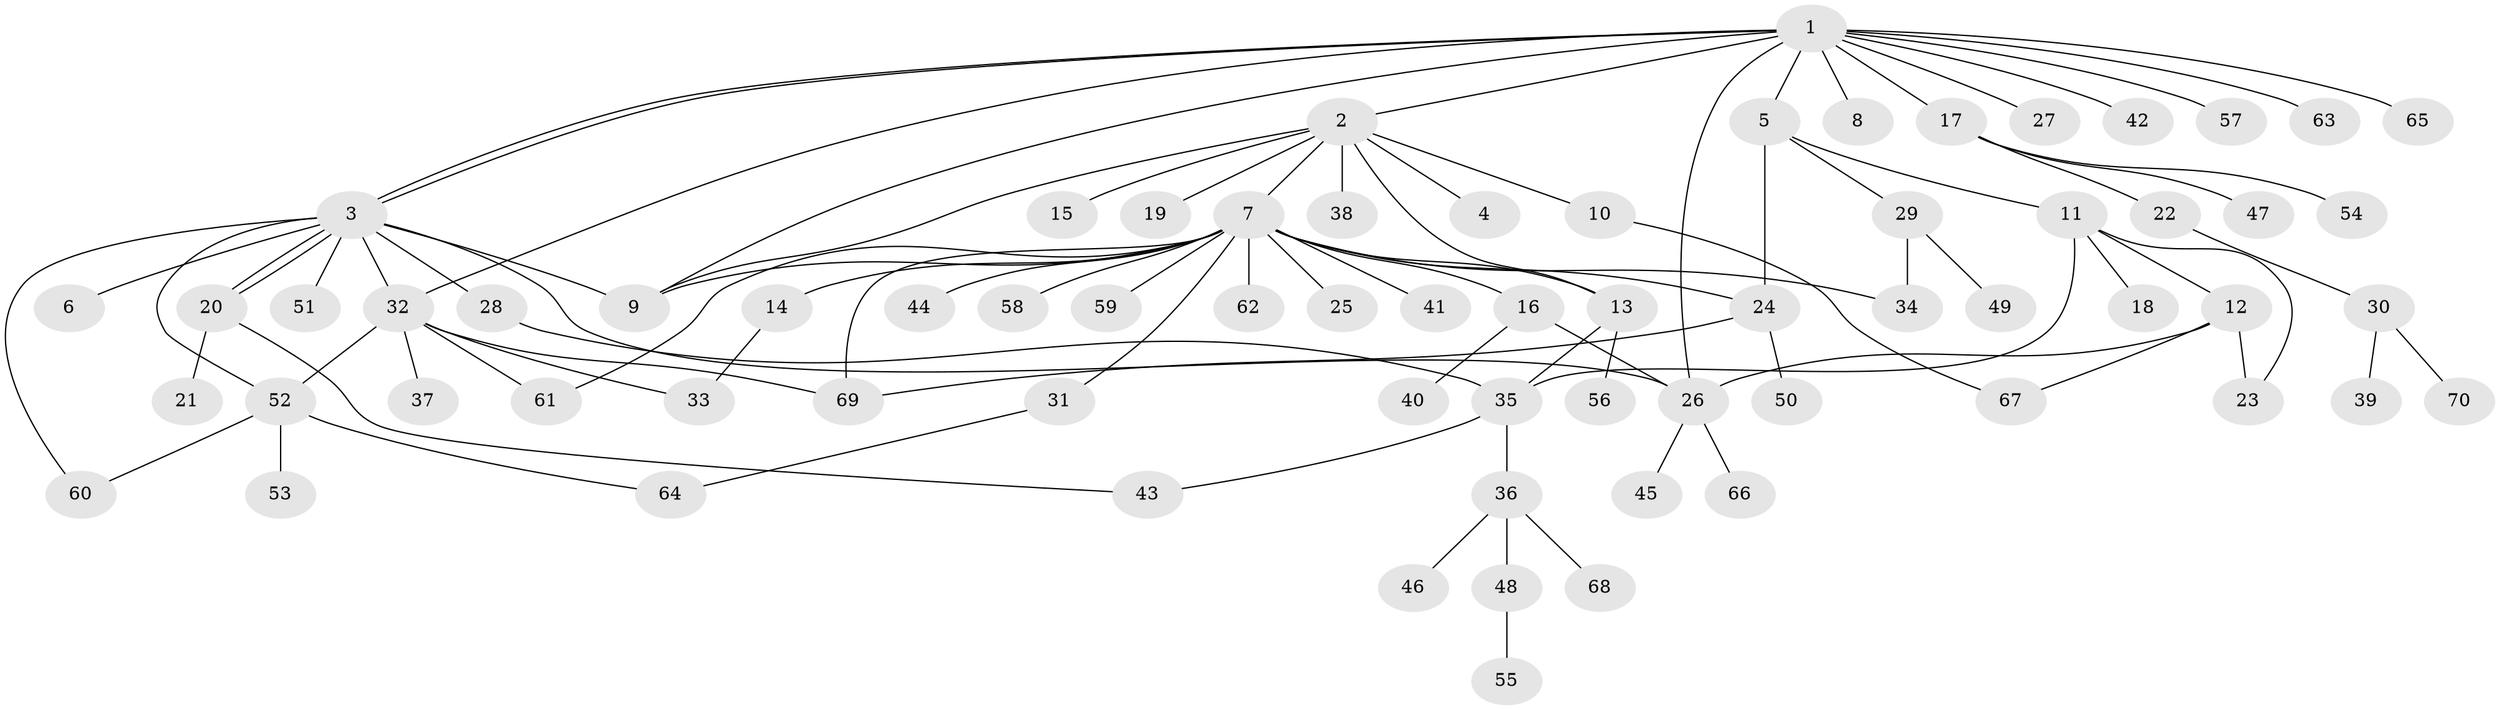 // Generated by graph-tools (version 1.1) at 2025/11/02/27/25 16:11:14]
// undirected, 70 vertices, 93 edges
graph export_dot {
graph [start="1"]
  node [color=gray90,style=filled];
  1;
  2;
  3;
  4;
  5;
  6;
  7;
  8;
  9;
  10;
  11;
  12;
  13;
  14;
  15;
  16;
  17;
  18;
  19;
  20;
  21;
  22;
  23;
  24;
  25;
  26;
  27;
  28;
  29;
  30;
  31;
  32;
  33;
  34;
  35;
  36;
  37;
  38;
  39;
  40;
  41;
  42;
  43;
  44;
  45;
  46;
  47;
  48;
  49;
  50;
  51;
  52;
  53;
  54;
  55;
  56;
  57;
  58;
  59;
  60;
  61;
  62;
  63;
  64;
  65;
  66;
  67;
  68;
  69;
  70;
  1 -- 2;
  1 -- 3;
  1 -- 3;
  1 -- 5;
  1 -- 8;
  1 -- 9;
  1 -- 17;
  1 -- 26;
  1 -- 27;
  1 -- 32;
  1 -- 42;
  1 -- 57;
  1 -- 63;
  1 -- 65;
  2 -- 4;
  2 -- 7;
  2 -- 9;
  2 -- 10;
  2 -- 13;
  2 -- 15;
  2 -- 19;
  2 -- 38;
  3 -- 6;
  3 -- 9;
  3 -- 20;
  3 -- 20;
  3 -- 26;
  3 -- 28;
  3 -- 32;
  3 -- 51;
  3 -- 52;
  3 -- 60;
  5 -- 11;
  5 -- 24;
  5 -- 29;
  7 -- 9;
  7 -- 13;
  7 -- 14;
  7 -- 16;
  7 -- 24;
  7 -- 25;
  7 -- 31;
  7 -- 34;
  7 -- 41;
  7 -- 44;
  7 -- 58;
  7 -- 59;
  7 -- 61;
  7 -- 62;
  7 -- 69;
  10 -- 67;
  11 -- 12;
  11 -- 18;
  11 -- 23;
  11 -- 35;
  12 -- 23;
  12 -- 26;
  12 -- 67;
  13 -- 35;
  13 -- 56;
  14 -- 33;
  16 -- 26;
  16 -- 40;
  17 -- 22;
  17 -- 47;
  17 -- 54;
  20 -- 21;
  20 -- 43;
  22 -- 30;
  24 -- 50;
  24 -- 69;
  26 -- 45;
  26 -- 66;
  28 -- 35;
  29 -- 34;
  29 -- 49;
  30 -- 39;
  30 -- 70;
  31 -- 64;
  32 -- 33;
  32 -- 37;
  32 -- 52;
  32 -- 61;
  32 -- 69;
  35 -- 36;
  35 -- 43;
  36 -- 46;
  36 -- 48;
  36 -- 68;
  48 -- 55;
  52 -- 53;
  52 -- 60;
  52 -- 64;
}
